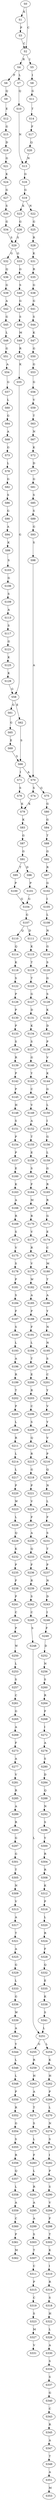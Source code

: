 strict digraph  {
	S0 -> S1 [ label = K ];
	S0 -> S2 [ label = C ];
	S1 -> S3 [ label = P ];
	S2 -> S4 [ label = R ];
	S2 -> S5 [ label = I ];
	S3 -> S2 [ label = C ];
	S4 -> S6 [ label = P ];
	S4 -> S7 [ label = L ];
	S5 -> S8 [ label = I ];
	S6 -> S9 [ label = Q ];
	S7 -> S10 [ label = Q ];
	S8 -> S11 [ label = G ];
	S9 -> S12 [ label = E ];
	S10 -> S13 [ label = N ];
	S11 -> S14 [ label = T ];
	S12 -> S15 [ label = G ];
	S13 -> S16 [ label = G ];
	S14 -> S17 [ label = F ];
	S15 -> S18 [ label = D ];
	S16 -> S19 [ label = G ];
	S17 -> S20 [ label = Q ];
	S18 -> S21 [ label = G ];
	S19 -> S22 [ label = N ];
	S19 -> S23 [ label = K ];
	S20 -> S13 [ label = N ];
	S21 -> S24 [ label = K ];
	S22 -> S25 [ label = G ];
	S23 -> S26 [ label = G ];
	S24 -> S27 [ label = G ];
	S25 -> S28 [ label = R ];
	S26 -> S29 [ label = S ];
	S27 -> S30 [ label = S ];
	S28 -> S31 [ label = K ];
	S29 -> S32 [ label = G ];
	S29 -> S33 [ label = G ];
	S30 -> S34 [ label = G ];
	S31 -> S35 [ label = R ];
	S32 -> S36 [ label = Q ];
	S33 -> S37 [ label = G ];
	S34 -> S29 [ label = S ];
	S35 -> S38 [ label = G ];
	S36 -> S39 [ label = G ];
	S37 -> S40 [ label = S ];
	S38 -> S41 [ label = G ];
	S39 -> S42 [ label = A ];
	S40 -> S43 [ label = G ];
	S41 -> S44 [ label = S ];
	S42 -> S45 [ label = G ];
	S43 -> S46 [ label = S ];
	S44 -> S47 [ label = K ];
	S45 -> S48 [ label = L ];
	S46 -> S49 [ label = M ];
	S47 -> S50 [ label = G ];
	S48 -> S51 [ label = G ];
	S49 -> S52 [ label = R ];
	S50 -> S53 [ label = G ];
	S51 -> S54 [ label = A ];
	S52 -> S55 [ label = K ];
	S53 -> S56 [ label = G ];
	S54 -> S57 [ label = G ];
	S55 -> S58 [ label = G ];
	S56 -> S59 [ label = V ];
	S57 -> S60 [ label = L ];
	S58 -> S61 [ label = G ];
	S58 -> S62 [ label = E ];
	S59 -> S63 [ label = T ];
	S60 -> S64 [ label = G ];
	S61 -> S65 [ label = G ];
	S62 -> S66 [ label = S ];
	S63 -> S67 [ label = N ];
	S64 -> S68 [ label = A ];
	S65 -> S69 [ label = E ];
	S66 -> S70 [ label = A ];
	S66 -> S71 [ label = I ];
	S67 -> S72 [ label = K ];
	S68 -> S73 [ label = G ];
	S69 -> S66 [ label = S ];
	S70 -> S74 [ label = S ];
	S70 -> S75 [ label = G ];
	S71 -> S76 [ label = S ];
	S72 -> S77 [ label = D ];
	S73 -> S78 [ label = L ];
	S74 -> S79 [ label = K ];
	S75 -> S80 [ label = G ];
	S76 -> S79 [ label = K ];
	S77 -> S81 [ label = G ];
	S78 -> S82 [ label = G ];
	S79 -> S83 [ label = K ];
	S80 -> S84 [ label = G ];
	S81 -> S85 [ label = S ];
	S82 -> S86 [ label = S ];
	S83 -> S87 [ label = G ];
	S84 -> S88 [ label = T ];
	S85 -> S89 [ label = S ];
	S86 -> S90 [ label = G ];
	S87 -> S91 [ label = G ];
	S88 -> S92 [ label = G ];
	S89 -> S93 [ label = G ];
	S90 -> S94 [ label = A ];
	S91 -> S95 [ label = T ];
	S91 -> S96 [ label = D ];
	S92 -> S97 [ label = R ];
	S93 -> S98 [ label = S ];
	S94 -> S99 [ label = K ];
	S95 -> S100 [ label = P ];
	S96 -> S101 [ label = P ];
	S97 -> S102 [ label = G ];
	S98 -> S70 [ label = A ];
	S99 -> S103 [ label = S ];
	S100 -> S104 [ label = G ];
	S101 -> S104 [ label = G ];
	S102 -> S105 [ label = I ];
	S103 -> S106 [ label = G ];
	S104 -> S107 [ label = G ];
	S105 -> S108 [ label = L ];
	S106 -> S109 [ label = S ];
	S107 -> S110 [ label = Q ];
	S107 -> S111 [ label = D ];
	S108 -> S112 [ label = N ];
	S109 -> S113 [ label = A ];
	S110 -> S114 [ label = Q ];
	S111 -> S115 [ label = K ];
	S112 -> S116 [ label = G ];
	S113 -> S117 [ label = S ];
	S114 -> S118 [ label = K ];
	S115 -> S119 [ label = T ];
	S116 -> S120 [ label = S ];
	S117 -> S121 [ label = G ];
	S118 -> S122 [ label = S ];
	S119 -> S123 [ label = T ];
	S120 -> S124 [ label = G ];
	S121 -> S125 [ label = K ];
	S122 -> S126 [ label = P ];
	S123 -> S127 [ label = G ];
	S124 -> S128 [ label = S ];
	S125 -> S129 [ label = K ];
	S126 -> S130 [ label = P ];
	S127 -> S131 [ label = D ];
	S128 -> S132 [ label = K ];
	S129 -> S58 [ label = G ];
	S130 -> S133 [ label = P ];
	S131 -> S134 [ label = K ];
	S132 -> S135 [ label = D ];
	S133 -> S136 [ label = S ];
	S134 -> S137 [ label = S ];
	S135 -> S138 [ label = P ];
	S136 -> S139 [ label = R ];
	S137 -> S140 [ label = G ];
	S138 -> S141 [ label = V ];
	S139 -> S142 [ label = P ];
	S140 -> S143 [ label = Y ];
	S141 -> S144 [ label = K ];
	S142 -> S145 [ label = P ];
	S143 -> S146 [ label = C ];
	S144 -> S147 [ label = G ];
	S145 -> S148 [ label = H ];
	S146 -> S149 [ label = V ];
	S147 -> S150 [ label = L ];
	S148 -> S151 [ label = S ];
	S149 -> S152 [ label = A ];
	S150 -> S153 [ label = I ];
	S151 -> S154 [ label = P ];
	S152 -> S155 [ label = T ];
	S153 -> S156 [ label = G ];
	S154 -> S157 [ label = P ];
	S155 -> S158 [ label = E ];
	S156 -> S159 [ label = L ];
	S157 -> S160 [ label = E ];
	S158 -> S161 [ label = S ];
	S159 -> S162 [ label = G ];
	S160 -> S163 [ label = K ];
	S161 -> S164 [ label = F ];
	S162 -> S165 [ label = R ];
	S163 -> S166 [ label = A ];
	S164 -> S167 [ label = M ];
	S165 -> S168 [ label = R ];
	S166 -> S169 [ label = R ];
	S167 -> S170 [ label = R ];
	S168 -> S171 [ label = G ];
	S169 -> S172 [ label = S ];
	S170 -> S173 [ label = V ];
	S171 -> S174 [ label = E ];
	S172 -> S175 [ label = V ];
	S173 -> S176 [ label = R ];
	S174 -> S177 [ label = C ];
	S175 -> S178 [ label = S ];
	S176 -> S179 [ label = V ];
	S177 -> S180 [ label = M ];
	S178 -> S181 [ label = P ];
	S179 -> S182 [ label = W ];
	S180 -> S183 [ label = T ];
	S181 -> S184 [ label = S ];
	S182 -> S185 [ label = A ];
	S183 -> S186 [ label = A ];
	S184 -> S187 [ label = F ];
	S185 -> S188 [ label = P ];
	S186 -> S189 [ label = Y ];
	S187 -> S190 [ label = S ];
	S188 -> S191 [ label = F ];
	S189 -> S192 [ label = N ];
	S190 -> S193 [ label = L ];
	S191 -> S194 [ label = L ];
	S192 -> S195 [ label = N ];
	S193 -> S196 [ label = A ];
	S194 -> S197 [ label = T ];
	S195 -> S198 [ label = S ];
	S196 -> S199 [ label = R ];
	S197 -> S200 [ label = E ];
	S198 -> S201 [ label = C ];
	S199 -> S202 [ label = T ];
	S200 -> S203 [ label = R ];
	S201 -> S204 [ label = Y ];
	S202 -> S205 [ label = P ];
	S203 -> S206 [ label = C ];
	S204 -> S207 [ label = V ];
	S205 -> S208 [ label = L ];
	S206 -> S209 [ label = S ];
	S207 -> S210 [ label = Y ];
	S208 -> S211 [ label = R ];
	S209 -> S212 [ label = Q ];
	S210 -> S213 [ label = V ];
	S211 -> S214 [ label = L ];
	S212 -> S215 [ label = R ];
	S213 -> S216 [ label = P ];
	S214 -> S217 [ label = L ];
	S215 -> S218 [ label = G ];
	S216 -> S219 [ label = Q ];
	S217 -> S220 [ label = P ];
	S218 -> S221 [ label = P ];
	S219 -> S222 [ label = N ];
	S220 -> S223 [ label = W ];
	S221 -> S224 [ label = V ];
	S222 -> S225 [ label = L ];
	S223 -> S226 [ label = L ];
	S224 -> S227 [ label = F ];
	S225 -> S228 [ label = F ];
	S226 -> S229 [ label = Q ];
	S227 -> S230 [ label = A ];
	S228 -> S231 [ label = S ];
	S229 -> S232 [ label = K ];
	S230 -> S233 [ label = Q ];
	S231 -> S234 [ label = T ];
	S232 -> S235 [ label = P ];
	S233 -> S236 [ label = F ];
	S234 -> S237 [ label = P ];
	S235 -> S238 [ label = F ];
	S236 -> S239 [ label = R ];
	S237 -> S240 [ label = N ];
	S238 -> S241 [ label = P ];
	S239 -> S242 [ label = S ];
	S240 -> S243 [ label = D ];
	S241 -> S244 [ label = C ];
	S242 -> S245 [ label = C ];
	S243 -> S246 [ label = I ];
	S244 -> S247 [ label = P ];
	S245 -> S248 [ label = S ];
	S246 -> S249 [ label = F ];
	S247 -> S250 [ label = W ];
	S248 -> S251 [ label = L ];
	S249 -> S252 [ label = D ];
	S250 -> S253 [ label = L ];
	S251 -> S254 [ label = L ];
	S251 -> S255 [ label = G ];
	S252 -> S256 [ label = N ];
	S253 -> S257 [ label = S ];
	S254 -> S258 [ label = K ];
	S255 -> S259 [ label = R ];
	S256 -> S260 [ label = S ];
	S257 -> S261 [ label = C ];
	S258 -> S262 [ label = H ];
	S259 -> S263 [ label = H ];
	S260 -> S264 [ label = R ];
	S261 -> S265 [ label = G ];
	S262 -> S266 [ label = P ];
	S263 -> S267 [ label = A ];
	S264 -> S268 [ label = F ];
	S265 -> S269 [ label = A ];
	S266 -> S270 [ label = L ];
	S267 -> S271 [ label = T ];
	S268 -> S272 [ label = I ];
	S269 -> S273 [ label = F ];
	S270 -> S274 [ label = N ];
	S271 -> S275 [ label = S ];
	S272 -> S276 [ label = A ];
	S273 -> S277 [ label = A ];
	S274 -> S278 [ label = S ];
	S275 -> S279 [ label = L ];
	S276 -> S280 [ label = S ];
	S277 -> S281 [ label = V ];
	S278 -> S282 [ label = I ];
	S279 -> S283 [ label = F ];
	S280 -> S284 [ label = D ];
	S281 -> S285 [ label = R ];
	S282 -> S286 [ label = P ];
	S283 -> S287 [ label = L ];
	S284 -> S288 [ label = Q ];
	S285 -> S289 [ label = A ];
	S286 -> S290 [ label = S ];
	S287 -> S291 [ label = R ];
	S288 -> S292 [ label = N ];
	S289 -> S293 [ label = R ];
	S290 -> S294 [ label = V ];
	S291 -> S295 [ label = A ];
	S292 -> S296 [ label = S ];
	S293 -> S297 [ label = G ];
	S294 -> S298 [ label = F ];
	S295 -> S299 [ label = A ];
	S296 -> S300 [ label = Y ];
	S297 -> S301 [ label = G ];
	S298 -> S302 [ label = T ];
	S299 -> S303 [ label = S ];
	S300 -> S304 [ label = R ];
	S301 -> S305 [ label = T ];
	S302 -> S306 [ label = K ];
	S303 -> S307 [ label = T ];
	S304 -> S308 [ label = R ];
	S305 -> S309 [ label = N ];
	S306 -> S310 [ label = I ];
	S307 -> S311 [ label = C ];
	S308 -> S312 [ label = K ];
	S309 -> S313 [ label = V ];
	S310 -> S314 [ label = R ];
	S311 -> S315 [ label = P ];
	S312 -> S316 [ label = P ];
	S313 -> S317 [ label = A ];
	S314 -> S318 [ label = S ];
	S315 -> S319 [ label = C ];
	S316 -> S320 [ label = L ];
	S317 -> S321 [ label = T ];
	S318 -> S322 [ label = H ];
	S319 -> S323 [ label = S ];
	S320 -> S324 [ label = R ];
	S321 -> S325 [ label = A ];
	S322 -> S326 [ label = L ];
	S323 -> S327 [ label = M ];
	S324 -> S328 [ label = F ];
	S325 -> S329 [ label = G ];
	S326 -> S330 [ label = A ];
	S327 -> S331 [ label = V ];
	S328 -> S332 [ label = Q ];
	S329 -> S333 [ label = L ];
	S330 -> S334 [ label = S ];
	S332 -> S335 [ label = E ];
	S333 -> S336 [ label = G ];
	S334 -> S337 [ label = S ];
	S335 -> S338 [ label = K ];
	S336 -> S339 [ label = W ];
	S337 -> S340 [ label = G ];
	S338 -> S341 [ label = S ];
	S339 -> S342 [ label = A ];
	S340 -> S343 [ label = C ];
	S341 -> S251 [ label = L ];
	S342 -> S344 [ label = Y ];
	S343 -> S345 [ label = R ];
	S344 -> S346 [ label = L ];
	S345 -> S347 [ label = A ];
	S346 -> S348 [ label = L ];
	S347 -> S349 [ label = T ];
	S348 -> S350 [ label = P ];
	S349 -> S351 [ label = A ];
	S350 -> S352 [ label = R ];
	S351 -> S353 [ label = M ];
	S352 -> S354 [ label = G ];
	S354 -> S355 [ label = S ];
	S355 -> S356 [ label = R ];
	S356 -> S357 [ label = Q ];
	S357 -> S358 [ label = L ];
	S358 -> S359 [ label = A ];
	S359 -> S360 [ label = C ];
	S360 -> S361 [ label = P ];
	S361 -> S362 [ label = M ];
}
